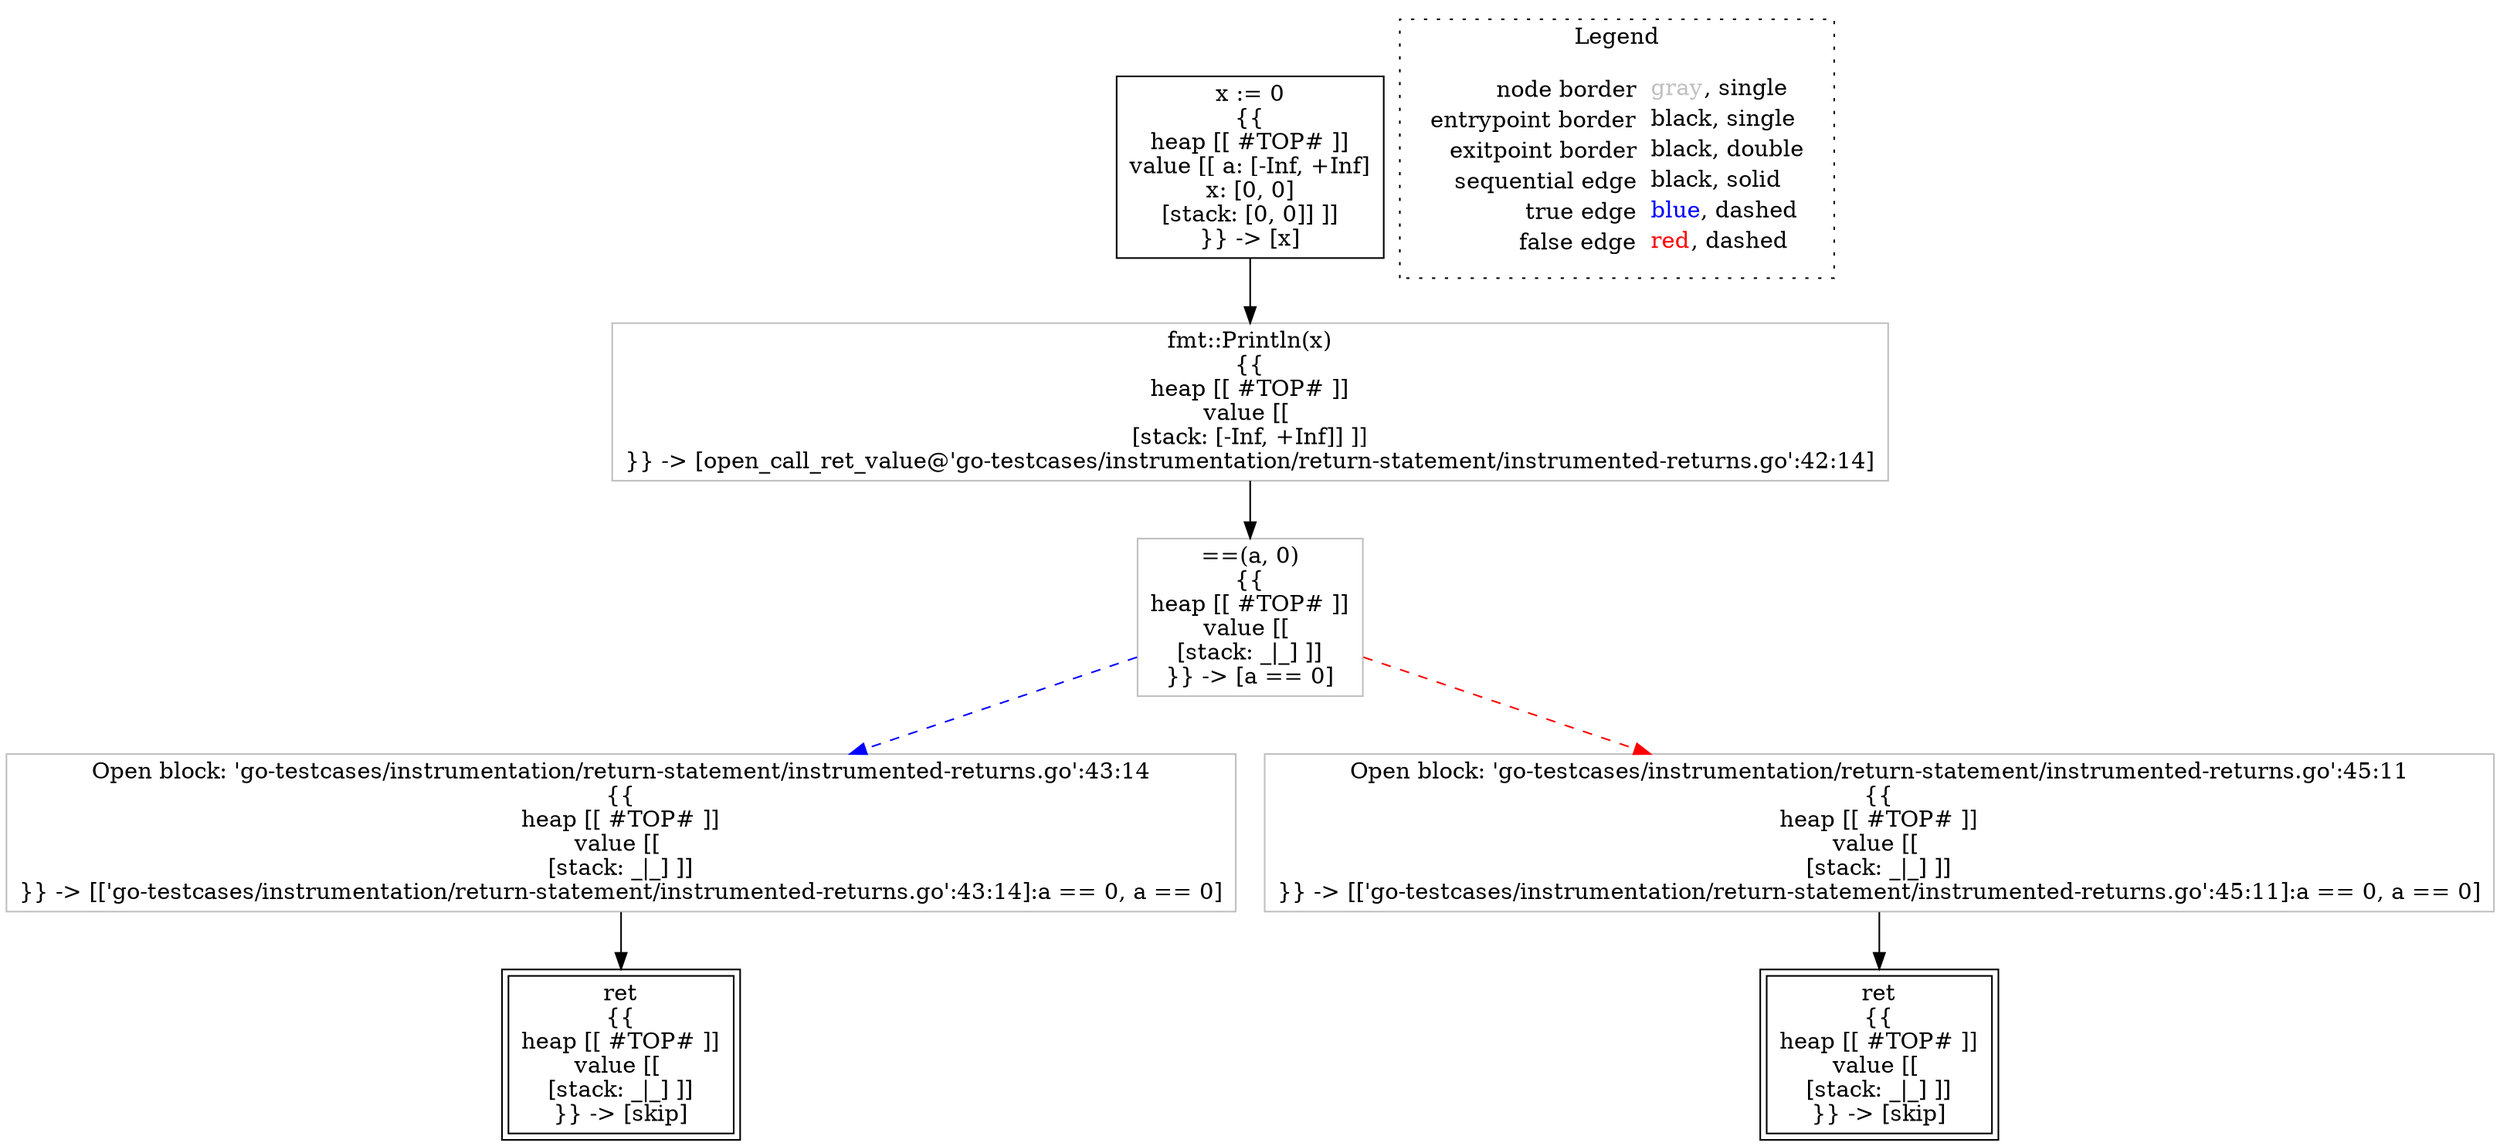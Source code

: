 digraph {
	"node0" [shape="rect",color="black",label=<x := 0<BR/>{{<BR/>heap [[ #TOP# ]]<BR/>value [[ a: [-Inf, +Inf]<BR/>x: [0, 0]<BR/>[stack: [0, 0]] ]]<BR/>}} -&gt; [x]>];
	"node1" [shape="rect",color="gray",label=<fmt::Println(x)<BR/>{{<BR/>heap [[ #TOP# ]]<BR/>value [[ <BR/>[stack: [-Inf, +Inf]] ]]<BR/>}} -&gt; [open_call_ret_value@'go-testcases/instrumentation/return-statement/instrumented-returns.go':42:14]>];
	"node2" [shape="rect",color="gray",label=<Open block: 'go-testcases/instrumentation/return-statement/instrumented-returns.go':43:14<BR/>{{<BR/>heap [[ #TOP# ]]<BR/>value [[ <BR/>[stack: _|_] ]]<BR/>}} -&gt; [['go-testcases/instrumentation/return-statement/instrumented-returns.go':43:14]:a == 0, a == 0]>];
	"node3" [shape="rect",color="black",peripheries="2",label=<ret<BR/>{{<BR/>heap [[ #TOP# ]]<BR/>value [[ <BR/>[stack: _|_] ]]<BR/>}} -&gt; [skip]>];
	"node4" [shape="rect",color="gray",label=<==(a, 0)<BR/>{{<BR/>heap [[ #TOP# ]]<BR/>value [[ <BR/>[stack: _|_] ]]<BR/>}} -&gt; [a == 0]>];
	"node5" [shape="rect",color="gray",label=<Open block: 'go-testcases/instrumentation/return-statement/instrumented-returns.go':45:11<BR/>{{<BR/>heap [[ #TOP# ]]<BR/>value [[ <BR/>[stack: _|_] ]]<BR/>}} -&gt; [['go-testcases/instrumentation/return-statement/instrumented-returns.go':45:11]:a == 0, a == 0]>];
	"node6" [shape="rect",color="black",peripheries="2",label=<ret<BR/>{{<BR/>heap [[ #TOP# ]]<BR/>value [[ <BR/>[stack: _|_] ]]<BR/>}} -&gt; [skip]>];
	"node1" -> "node4" [color="black"];
	"node2" -> "node3" [color="black"];
	"node0" -> "node1" [color="black"];
	"node4" -> "node2" [color="blue",style="dashed"];
	"node4" -> "node5" [color="red",style="dashed"];
	"node5" -> "node6" [color="black"];
subgraph cluster_legend {
	label="Legend";
	style=dotted;
	node [shape=plaintext];
	"legend" [label=<<table border="0" cellpadding="2" cellspacing="0" cellborder="0"><tr><td align="right">node border&nbsp;</td><td align="left"><font color="gray">gray</font>, single</td></tr><tr><td align="right">entrypoint border&nbsp;</td><td align="left"><font color="black">black</font>, single</td></tr><tr><td align="right">exitpoint border&nbsp;</td><td align="left"><font color="black">black</font>, double</td></tr><tr><td align="right">sequential edge&nbsp;</td><td align="left"><font color="black">black</font>, solid</td></tr><tr><td align="right">true edge&nbsp;</td><td align="left"><font color="blue">blue</font>, dashed</td></tr><tr><td align="right">false edge&nbsp;</td><td align="left"><font color="red">red</font>, dashed</td></tr></table>>];
}

}

